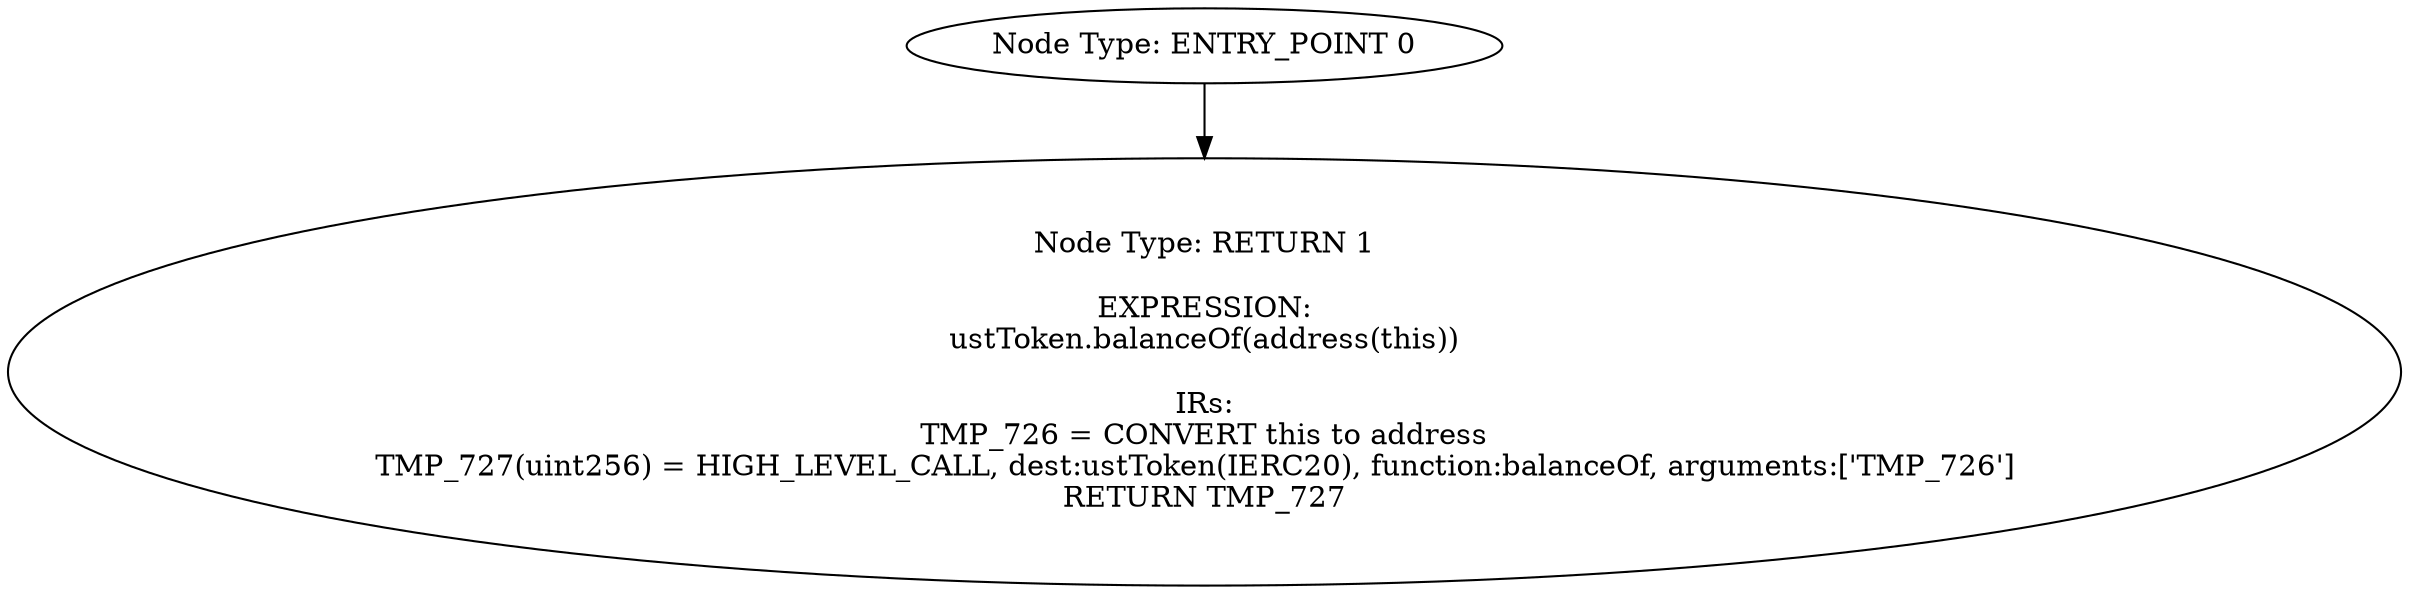 digraph{
0[label="Node Type: ENTRY_POINT 0
"];
0->1;
1[label="Node Type: RETURN 1

EXPRESSION:
ustToken.balanceOf(address(this))

IRs:
TMP_726 = CONVERT this to address
TMP_727(uint256) = HIGH_LEVEL_CALL, dest:ustToken(IERC20), function:balanceOf, arguments:['TMP_726']  
RETURN TMP_727"];
}
